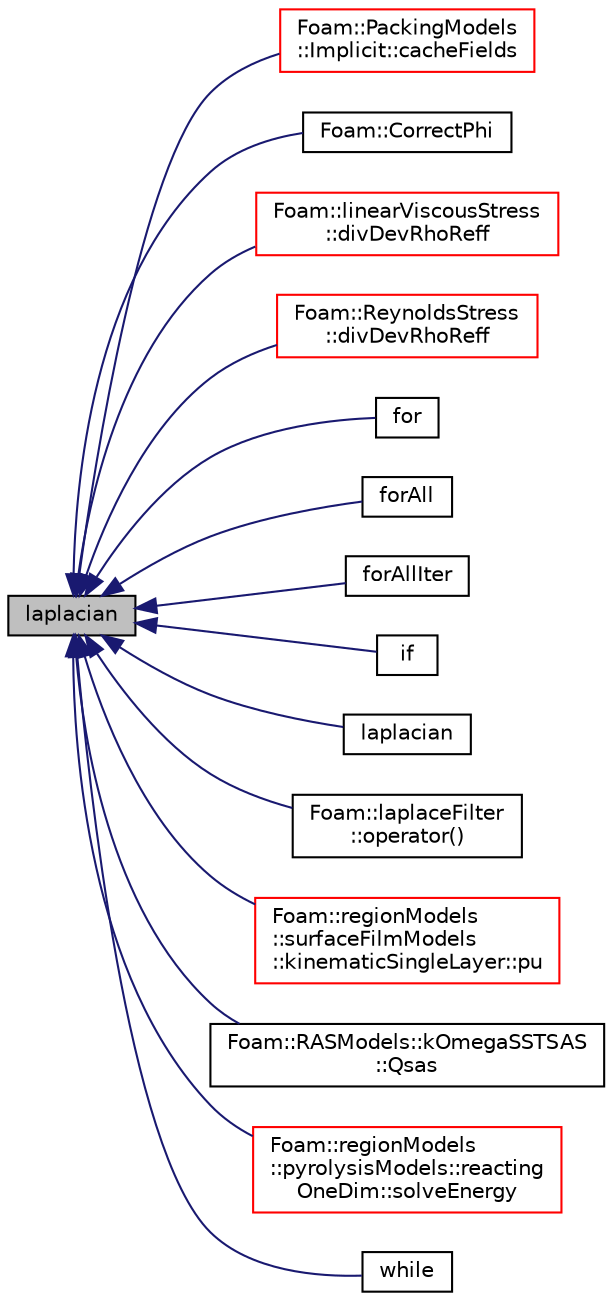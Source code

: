 digraph "laplacian"
{
  bgcolor="transparent";
  edge [fontname="Helvetica",fontsize="10",labelfontname="Helvetica",labelfontsize="10"];
  node [fontname="Helvetica",fontsize="10",shape=record];
  rankdir="LR";
  Node1 [label="laplacian",height=0.2,width=0.4,color="black", fillcolor="grey75", style="filled", fontcolor="black"];
  Node1 -> Node2 [dir="back",color="midnightblue",fontsize="10",style="solid",fontname="Helvetica"];
  Node2 [label="Foam::PackingModels\l::Implicit::cacheFields",height=0.2,width=0.4,color="red",URL="$a01054.html#a6005414ac27ae3e0b5a783ba216c1906",tooltip="Calculate the inter particles stresses. "];
  Node1 -> Node3 [dir="back",color="midnightblue",fontsize="10",style="solid",fontname="Helvetica"];
  Node3 [label="Foam::CorrectPhi",height=0.2,width=0.4,color="black",URL="$a10974.html#ac25e7d2bbe87588cbf10d96cc1ae09a3"];
  Node1 -> Node4 [dir="back",color="midnightblue",fontsize="10",style="solid",fontname="Helvetica"];
  Node4 [label="Foam::linearViscousStress\l::divDevRhoReff",height=0.2,width=0.4,color="red",URL="$a01376.html#acc389cc45eb481c08fc9fdbe24edd0da",tooltip="Return the source term for the momentum equation. "];
  Node1 -> Node5 [dir="back",color="midnightblue",fontsize="10",style="solid",fontname="Helvetica"];
  Node5 [label="Foam::ReynoldsStress\l::divDevRhoReff",height=0.2,width=0.4,color="red",URL="$a02239.html#acc389cc45eb481c08fc9fdbe24edd0da",tooltip="Return the source term for the momentum equation. "];
  Node1 -> Node6 [dir="back",color="midnightblue",fontsize="10",style="solid",fontname="Helvetica"];
  Node6 [label="for",height=0.2,width=0.4,color="black",URL="$a03037.html#af24e97c500d159f92c281d2129a10bb0"];
  Node1 -> Node7 [dir="back",color="midnightblue",fontsize="10",style="solid",fontname="Helvetica"];
  Node7 [label="forAll",height=0.2,width=0.4,color="black",URL="$a03082.html#a10c29c5a8ec21260e2867f83e0bbd2b6"];
  Node1 -> Node8 [dir="back",color="midnightblue",fontsize="10",style="solid",fontname="Helvetica"];
  Node8 [label="forAllIter",height=0.2,width=0.4,color="black",URL="$a03517.html#aaaca96f2de03e39be860dca1ff20ef39"];
  Node1 -> Node9 [dir="back",color="midnightblue",fontsize="10",style="solid",fontname="Helvetica"];
  Node9 [label="if",height=0.2,width=0.4,color="black",URL="$a03020.html#a8b7f998449b569bf0b55d8c54cbac3cc"];
  Node1 -> Node10 [dir="back",color="midnightblue",fontsize="10",style="solid",fontname="Helvetica"];
  Node10 [label="laplacian",height=0.2,width=0.4,color="black",URL="$a11009.html#a46d1f18695a522057ae6360d418718e9"];
  Node1 -> Node11 [dir="back",color="midnightblue",fontsize="10",style="solid",fontname="Helvetica"];
  Node11 [label="Foam::laplaceFilter\l::operator()",height=0.2,width=0.4,color="black",URL="$a01294.html#a1049f45be815615edf57f923de15087b"];
  Node1 -> Node12 [dir="back",color="midnightblue",fontsize="10",style="solid",fontname="Helvetica"];
  Node12 [label="Foam::regionModels\l::surfaceFilmModels\l::kinematicSingleLayer::pu",height=0.2,width=0.4,color="red",URL="$a01261.html#af857966cb5b12af455a84af2f9f65b98",tooltip="Explicit pressure source contribution. "];
  Node1 -> Node13 [dir="back",color="midnightblue",fontsize="10",style="solid",fontname="Helvetica"];
  Node13 [label="Foam::RASModels::kOmegaSSTSAS\l::Qsas",height=0.2,width=0.4,color="black",URL="$a01269.html#a34869fb4e2ae5538b5fc15150af30642",tooltip="SAS omega source. "];
  Node1 -> Node14 [dir="back",color="midnightblue",fontsize="10",style="solid",fontname="Helvetica"];
  Node14 [label="Foam::regionModels\l::pyrolysisModels::reacting\lOneDim::solveEnergy",height=0.2,width=0.4,color="red",URL="$a02135.html#a533e6e7fb2c00cd976a89d545355000c",tooltip="Solve energy. "];
  Node1 -> Node15 [dir="back",color="midnightblue",fontsize="10",style="solid",fontname="Helvetica"];
  Node15 [label="while",height=0.2,width=0.4,color="black",URL="$a03020.html#ab13470e79e249d04c443bf59be9ff31d"];
}
